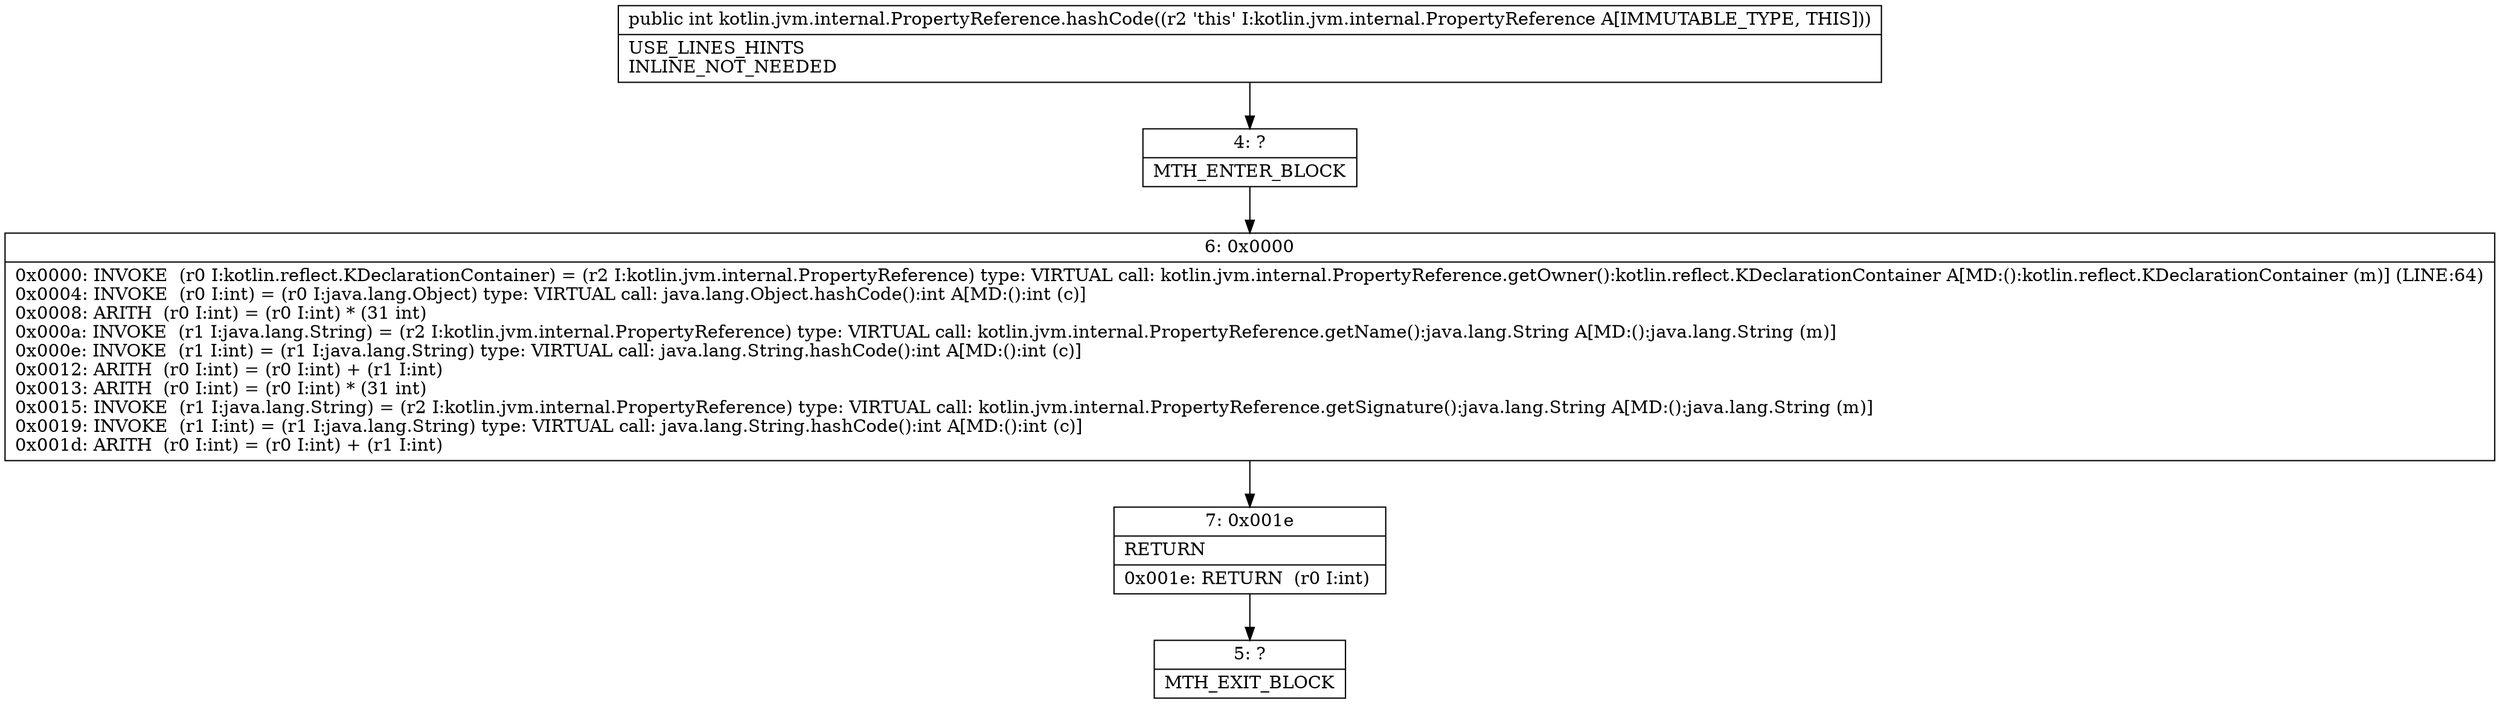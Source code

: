 digraph "CFG forkotlin.jvm.internal.PropertyReference.hashCode()I" {
Node_4 [shape=record,label="{4\:\ ?|MTH_ENTER_BLOCK\l}"];
Node_6 [shape=record,label="{6\:\ 0x0000|0x0000: INVOKE  (r0 I:kotlin.reflect.KDeclarationContainer) = (r2 I:kotlin.jvm.internal.PropertyReference) type: VIRTUAL call: kotlin.jvm.internal.PropertyReference.getOwner():kotlin.reflect.KDeclarationContainer A[MD:():kotlin.reflect.KDeclarationContainer (m)] (LINE:64)\l0x0004: INVOKE  (r0 I:int) = (r0 I:java.lang.Object) type: VIRTUAL call: java.lang.Object.hashCode():int A[MD:():int (c)]\l0x0008: ARITH  (r0 I:int) = (r0 I:int) * (31 int) \l0x000a: INVOKE  (r1 I:java.lang.String) = (r2 I:kotlin.jvm.internal.PropertyReference) type: VIRTUAL call: kotlin.jvm.internal.PropertyReference.getName():java.lang.String A[MD:():java.lang.String (m)]\l0x000e: INVOKE  (r1 I:int) = (r1 I:java.lang.String) type: VIRTUAL call: java.lang.String.hashCode():int A[MD:():int (c)]\l0x0012: ARITH  (r0 I:int) = (r0 I:int) + (r1 I:int) \l0x0013: ARITH  (r0 I:int) = (r0 I:int) * (31 int) \l0x0015: INVOKE  (r1 I:java.lang.String) = (r2 I:kotlin.jvm.internal.PropertyReference) type: VIRTUAL call: kotlin.jvm.internal.PropertyReference.getSignature():java.lang.String A[MD:():java.lang.String (m)]\l0x0019: INVOKE  (r1 I:int) = (r1 I:java.lang.String) type: VIRTUAL call: java.lang.String.hashCode():int A[MD:():int (c)]\l0x001d: ARITH  (r0 I:int) = (r0 I:int) + (r1 I:int) \l}"];
Node_7 [shape=record,label="{7\:\ 0x001e|RETURN\l|0x001e: RETURN  (r0 I:int) \l}"];
Node_5 [shape=record,label="{5\:\ ?|MTH_EXIT_BLOCK\l}"];
MethodNode[shape=record,label="{public int kotlin.jvm.internal.PropertyReference.hashCode((r2 'this' I:kotlin.jvm.internal.PropertyReference A[IMMUTABLE_TYPE, THIS]))  | USE_LINES_HINTS\lINLINE_NOT_NEEDED\l}"];
MethodNode -> Node_4;Node_4 -> Node_6;
Node_6 -> Node_7;
Node_7 -> Node_5;
}

